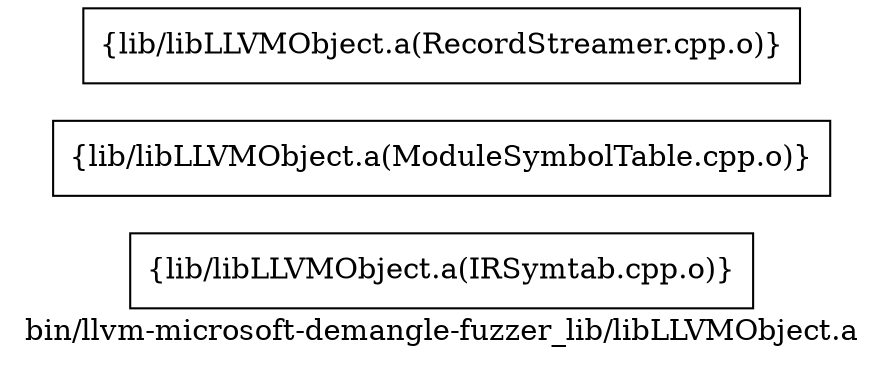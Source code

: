 digraph "bin/llvm-microsoft-demangle-fuzzer_lib/libLLVMObject.a" {
	label="bin/llvm-microsoft-demangle-fuzzer_lib/libLLVMObject.a";
	rankdir=LR;

	Node0x557820d567f8 [shape=record,shape=box,group=0,label="{lib/libLLVMObject.a(IRSymtab.cpp.o)}"];
	Node0x557820d576f8 [shape=record,shape=box,group=0,label="{lib/libLLVMObject.a(ModuleSymbolTable.cpp.o)}"];
	Node0x557820d57e28 [shape=record,shape=box,group=0,label="{lib/libLLVMObject.a(RecordStreamer.cpp.o)}"];
}
